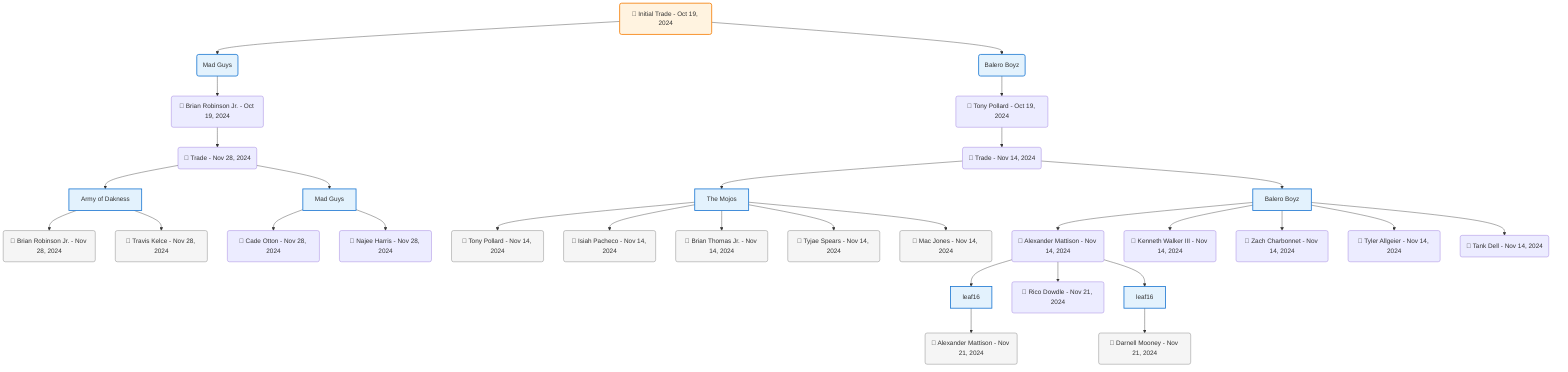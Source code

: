 flowchart TD

    TRADE_MAIN("🔄 Initial Trade - Oct 19, 2024")
    TEAM_1("Mad Guys")
    TEAM_2("Balero Boyz")
    NODE_9adc14cf-88be-4180-abad-05b62a8618f2("🔄 Brian Robinson Jr. - Oct 19, 2024")
    TRADE_a278f397-2431-4532-beee-c14792305f4f_3("🔄 Trade - Nov 28, 2024")
    TEAM_40f7599b-e68f-4bf4-9553-bf7e10924635_4["Army of Dakness"]
    NODE_37c356de-5dd5-4d3d-a67f-c554b1295d7a("🔄 Brian Robinson Jr. - Nov 28, 2024")
    NODE_e99f8f4c-28ff-4d95-8c5c-135cad89451f("🔄 Travis Kelce - Nov 28, 2024")
    TEAM_f5908944-6efd-40eb-af54-6c53004e0e2f_5["Mad Guys"]
    NODE_dbc4e501-d753-4818-9720-d2a2af1d1157("🔄 Cade Otton - Nov 28, 2024")
    NODE_53ff248d-984f-43ad-af2b-ed5afc47dd22("🔄 Najee Harris - Nov 28, 2024")
    NODE_a09fcde5-4a7d-4f20-8d27-82d46b86bd2a("🔄 Tony Pollard - Oct 19, 2024")
    TRADE_0045f430-f734-4840-a6a2-1b70ae5db18e_6("🔄 Trade - Nov 14, 2024")
    TEAM_bbe2d0ad-54cf-4c22-be82-b2a5f262a157_7["The Mojos"]
    NODE_904f099b-0e02-4107-ba1b-425b5173eb1e("🔄 Tony Pollard - Nov 14, 2024")
    NODE_24cf0edd-b5d6-4826-9db1-0a72ed8d56e6("🔄 Isiah Pacheco - Nov 14, 2024")
    NODE_f4832741-9631-40f2-a7f3-7d2c8d445ecd("🔄 Brian Thomas Jr. - Nov 14, 2024")
    NODE_a76a3c2f-88b3-49d4-9bba-8c724ca230bf("🔄 Tyjae Spears - Nov 14, 2024")
    NODE_7ed3a6da-098c-466e-bad9-dbfc0ba09247("🔄 Mac Jones - Nov 14, 2024")
    TEAM_2feaf03e-fb22-498e-ac8f-e596b6ba7810_8["Balero Boyz"]
    NODE_a353cd3e-c0e8-4d78-9b6a-4136c77f7848("🔄 Alexander Mattison - Nov 14, 2024")
    TEAM_66fb98f4-89a7-45f9-893a-b41d71e6249d_9["leaf16"]
    NODE_5fe4c678-cf2d-4a1a-a063-b201c279c1ad("🔄 Alexander Mattison - Nov 21, 2024")
    NODE_f94c8ea8-68ce-4ce6-b254-343e9826515c("🔄 Rico Dowdle - Nov 21, 2024")
    TEAM_66fb98f4-89a7-45f9-893a-b41d71e6249d_10["leaf16"]
    NODE_c09e224c-e108-4e29-af4c-b26abf81b51c("🔄 Darnell Mooney - Nov 21, 2024")
    NODE_c6a43825-f8a0-4a7f-a0b2-607cbf7abed4("🔄 Kenneth Walker III - Nov 14, 2024")
    NODE_f2b073d7-e88a-458a-90df-775bb6f5b824("🔄 Zach Charbonnet - Nov 14, 2024")
    NODE_45ec01c1-237c-4447-a5ec-e03c2b04b5ec("🔄 Tyler Allgeier - Nov 14, 2024")
    NODE_8666df10-c4e0-43aa-9c70-f529a16bad9e("🔄 Tank Dell - Nov 14, 2024")

    TRADE_MAIN --> TEAM_1
    TRADE_MAIN --> TEAM_2
    TEAM_1 --> NODE_9adc14cf-88be-4180-abad-05b62a8618f2
    NODE_9adc14cf-88be-4180-abad-05b62a8618f2 --> TRADE_a278f397-2431-4532-beee-c14792305f4f_3
    TRADE_a278f397-2431-4532-beee-c14792305f4f_3 --> TEAM_40f7599b-e68f-4bf4-9553-bf7e10924635_4
    TEAM_40f7599b-e68f-4bf4-9553-bf7e10924635_4 --> NODE_37c356de-5dd5-4d3d-a67f-c554b1295d7a
    TEAM_40f7599b-e68f-4bf4-9553-bf7e10924635_4 --> NODE_e99f8f4c-28ff-4d95-8c5c-135cad89451f
    TRADE_a278f397-2431-4532-beee-c14792305f4f_3 --> TEAM_f5908944-6efd-40eb-af54-6c53004e0e2f_5
    TEAM_f5908944-6efd-40eb-af54-6c53004e0e2f_5 --> NODE_dbc4e501-d753-4818-9720-d2a2af1d1157
    TEAM_f5908944-6efd-40eb-af54-6c53004e0e2f_5 --> NODE_53ff248d-984f-43ad-af2b-ed5afc47dd22
    TEAM_2 --> NODE_a09fcde5-4a7d-4f20-8d27-82d46b86bd2a
    NODE_a09fcde5-4a7d-4f20-8d27-82d46b86bd2a --> TRADE_0045f430-f734-4840-a6a2-1b70ae5db18e_6
    TRADE_0045f430-f734-4840-a6a2-1b70ae5db18e_6 --> TEAM_bbe2d0ad-54cf-4c22-be82-b2a5f262a157_7
    TEAM_bbe2d0ad-54cf-4c22-be82-b2a5f262a157_7 --> NODE_904f099b-0e02-4107-ba1b-425b5173eb1e
    TEAM_bbe2d0ad-54cf-4c22-be82-b2a5f262a157_7 --> NODE_24cf0edd-b5d6-4826-9db1-0a72ed8d56e6
    TEAM_bbe2d0ad-54cf-4c22-be82-b2a5f262a157_7 --> NODE_f4832741-9631-40f2-a7f3-7d2c8d445ecd
    TEAM_bbe2d0ad-54cf-4c22-be82-b2a5f262a157_7 --> NODE_a76a3c2f-88b3-49d4-9bba-8c724ca230bf
    TEAM_bbe2d0ad-54cf-4c22-be82-b2a5f262a157_7 --> NODE_7ed3a6da-098c-466e-bad9-dbfc0ba09247
    TRADE_0045f430-f734-4840-a6a2-1b70ae5db18e_6 --> TEAM_2feaf03e-fb22-498e-ac8f-e596b6ba7810_8
    TEAM_2feaf03e-fb22-498e-ac8f-e596b6ba7810_8 --> NODE_a353cd3e-c0e8-4d78-9b6a-4136c77f7848
    NODE_a353cd3e-c0e8-4d78-9b6a-4136c77f7848 --> TEAM_66fb98f4-89a7-45f9-893a-b41d71e6249d_9
    TEAM_66fb98f4-89a7-45f9-893a-b41d71e6249d_9 --> NODE_5fe4c678-cf2d-4a1a-a063-b201c279c1ad
    NODE_a353cd3e-c0e8-4d78-9b6a-4136c77f7848 --> NODE_f94c8ea8-68ce-4ce6-b254-343e9826515c
    NODE_a353cd3e-c0e8-4d78-9b6a-4136c77f7848 --> TEAM_66fb98f4-89a7-45f9-893a-b41d71e6249d_10
    TEAM_66fb98f4-89a7-45f9-893a-b41d71e6249d_10 --> NODE_c09e224c-e108-4e29-af4c-b26abf81b51c
    TEAM_2feaf03e-fb22-498e-ac8f-e596b6ba7810_8 --> NODE_c6a43825-f8a0-4a7f-a0b2-607cbf7abed4
    TEAM_2feaf03e-fb22-498e-ac8f-e596b6ba7810_8 --> NODE_f2b073d7-e88a-458a-90df-775bb6f5b824
    TEAM_2feaf03e-fb22-498e-ac8f-e596b6ba7810_8 --> NODE_45ec01c1-237c-4447-a5ec-e03c2b04b5ec
    TEAM_2feaf03e-fb22-498e-ac8f-e596b6ba7810_8 --> NODE_8666df10-c4e0-43aa-9c70-f529a16bad9e

    %% Node styling
    classDef teamNode fill:#e3f2fd,stroke:#1976d2,stroke-width:2px
    classDef tradeNode fill:#fff3e0,stroke:#f57c00,stroke-width:2px
    classDef playerNode fill:#f3e5f5,stroke:#7b1fa2,stroke-width:1px
    classDef nonRootPlayerNode fill:#f5f5f5,stroke:#757575,stroke-width:1px
    classDef endNode fill:#ffebee,stroke:#c62828,stroke-width:2px
    classDef waiverNode fill:#e8f5e8,stroke:#388e3c,stroke-width:2px
    classDef championshipNode fill:#fff9c4,stroke:#f57f17,stroke-width:3px

    class TEAM_1,TEAM_2,TEAM_40f7599b-e68f-4bf4-9553-bf7e10924635_4,TEAM_f5908944-6efd-40eb-af54-6c53004e0e2f_5,TEAM_bbe2d0ad-54cf-4c22-be82-b2a5f262a157_7,TEAM_2feaf03e-fb22-498e-ac8f-e596b6ba7810_8,TEAM_66fb98f4-89a7-45f9-893a-b41d71e6249d_9,TEAM_66fb98f4-89a7-45f9-893a-b41d71e6249d_10 teamNode
    class NODE_37c356de-5dd5-4d3d-a67f-c554b1295d7a,NODE_e99f8f4c-28ff-4d95-8c5c-135cad89451f,NODE_904f099b-0e02-4107-ba1b-425b5173eb1e,NODE_24cf0edd-b5d6-4826-9db1-0a72ed8d56e6,NODE_f4832741-9631-40f2-a7f3-7d2c8d445ecd,NODE_a76a3c2f-88b3-49d4-9bba-8c724ca230bf,NODE_7ed3a6da-098c-466e-bad9-dbfc0ba09247,NODE_5fe4c678-cf2d-4a1a-a063-b201c279c1ad,NODE_c09e224c-e108-4e29-af4c-b26abf81b51c nonRootPlayerNode
    class TRADE_MAIN tradeNode